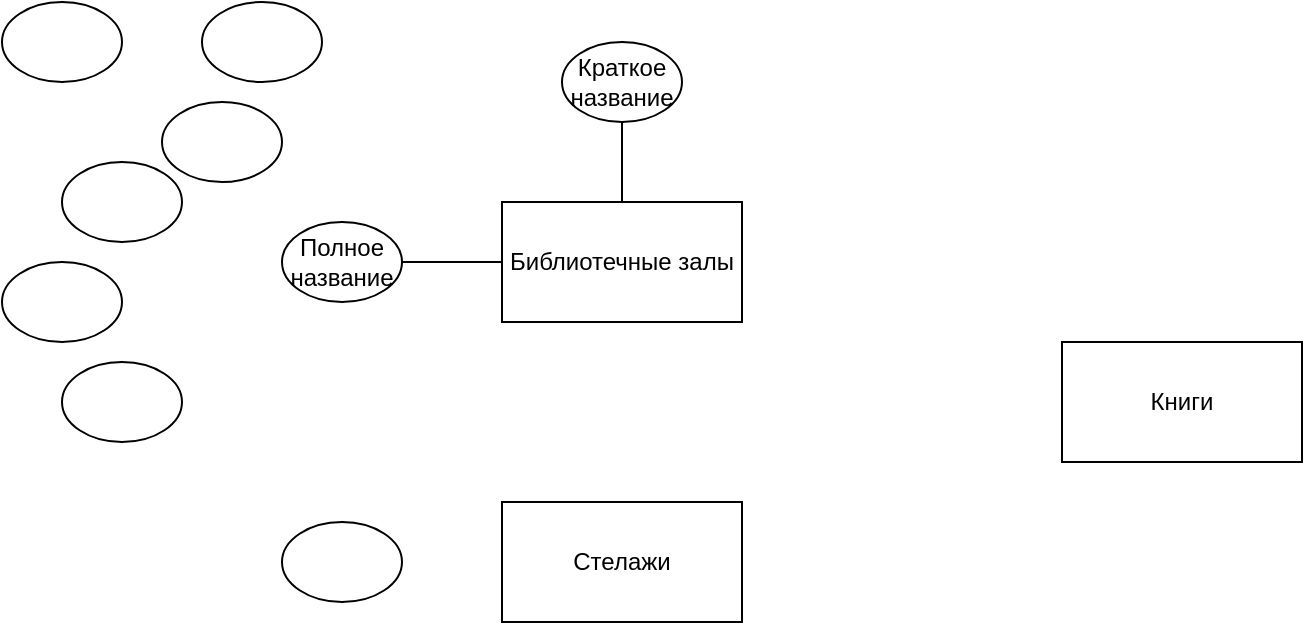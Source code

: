 <mxfile version="18.1.3" type="github">
  <diagram id="EVQNyl56Eiwp7dvU3nQn" name="Page-1">
    <mxGraphModel dx="1292" dy="632" grid="1" gridSize="10" guides="1" tooltips="1" connect="1" arrows="1" fold="1" page="1" pageScale="1" pageWidth="827" pageHeight="1169" math="0" shadow="0">
      <root>
        <mxCell id="0" />
        <mxCell id="1" parent="0" />
        <mxCell id="wKNqHL_7IhVsEVUpEFxD-1" value="Библиотечные залы" style="rounded=0;whiteSpace=wrap;html=1;" vertex="1" parent="1">
          <mxGeometry x="250" y="110" width="120" height="60" as="geometry" />
        </mxCell>
        <mxCell id="wKNqHL_7IhVsEVUpEFxD-2" value="Стелажи" style="rounded=0;whiteSpace=wrap;html=1;" vertex="1" parent="1">
          <mxGeometry x="250" y="260" width="120" height="60" as="geometry" />
        </mxCell>
        <mxCell id="wKNqHL_7IhVsEVUpEFxD-3" value="Книги" style="rounded=0;whiteSpace=wrap;html=1;" vertex="1" parent="1">
          <mxGeometry x="530" y="180" width="120" height="60" as="geometry" />
        </mxCell>
        <mxCell id="wKNqHL_7IhVsEVUpEFxD-4" value="" style="ellipse;whiteSpace=wrap;html=1;" vertex="1" parent="1">
          <mxGeometry x="80" y="60" width="60" height="40" as="geometry" />
        </mxCell>
        <mxCell id="wKNqHL_7IhVsEVUpEFxD-5" value="" style="ellipse;whiteSpace=wrap;html=1;" vertex="1" parent="1">
          <mxGeometry x="100" y="10" width="60" height="40" as="geometry" />
        </mxCell>
        <mxCell id="wKNqHL_7IhVsEVUpEFxD-6" value="" style="ellipse;whiteSpace=wrap;html=1;" vertex="1" parent="1">
          <mxGeometry y="10" width="60" height="40" as="geometry" />
        </mxCell>
        <mxCell id="wKNqHL_7IhVsEVUpEFxD-7" value="" style="ellipse;whiteSpace=wrap;html=1;" vertex="1" parent="1">
          <mxGeometry x="30" y="90" width="60" height="40" as="geometry" />
        </mxCell>
        <mxCell id="wKNqHL_7IhVsEVUpEFxD-8" value="Полное название" style="ellipse;whiteSpace=wrap;html=1;" vertex="1" parent="1">
          <mxGeometry x="140" y="120" width="60" height="40" as="geometry" />
        </mxCell>
        <mxCell id="wKNqHL_7IhVsEVUpEFxD-9" value="Краткое название" style="ellipse;whiteSpace=wrap;html=1;" vertex="1" parent="1">
          <mxGeometry x="280" y="30" width="60" height="40" as="geometry" />
        </mxCell>
        <mxCell id="wKNqHL_7IhVsEVUpEFxD-10" value="" style="endArrow=none;html=1;rounded=0;entryX=0;entryY=0.5;entryDx=0;entryDy=0;exitX=1;exitY=0.5;exitDx=0;exitDy=0;" edge="1" parent="1" source="wKNqHL_7IhVsEVUpEFxD-8" target="wKNqHL_7IhVsEVUpEFxD-1">
          <mxGeometry width="50" height="50" relative="1" as="geometry">
            <mxPoint x="130" y="260" as="sourcePoint" />
            <mxPoint x="180" y="210" as="targetPoint" />
          </mxGeometry>
        </mxCell>
        <mxCell id="wKNqHL_7IhVsEVUpEFxD-11" value="" style="endArrow=none;html=1;rounded=0;entryX=0.5;entryY=1;entryDx=0;entryDy=0;exitX=0.5;exitY=0;exitDx=0;exitDy=0;" edge="1" parent="1" source="wKNqHL_7IhVsEVUpEFxD-1" target="wKNqHL_7IhVsEVUpEFxD-9">
          <mxGeometry width="50" height="50" relative="1" as="geometry">
            <mxPoint x="230" y="90" as="sourcePoint" />
            <mxPoint x="280" y="40" as="targetPoint" />
          </mxGeometry>
        </mxCell>
        <mxCell id="wKNqHL_7IhVsEVUpEFxD-12" value="" style="ellipse;whiteSpace=wrap;html=1;" vertex="1" parent="1">
          <mxGeometry y="140" width="60" height="40" as="geometry" />
        </mxCell>
        <mxCell id="wKNqHL_7IhVsEVUpEFxD-13" value="" style="ellipse;whiteSpace=wrap;html=1;" vertex="1" parent="1">
          <mxGeometry x="140" y="270" width="60" height="40" as="geometry" />
        </mxCell>
        <mxCell id="wKNqHL_7IhVsEVUpEFxD-14" value="" style="ellipse;whiteSpace=wrap;html=1;" vertex="1" parent="1">
          <mxGeometry x="30" y="190" width="60" height="40" as="geometry" />
        </mxCell>
      </root>
    </mxGraphModel>
  </diagram>
</mxfile>
